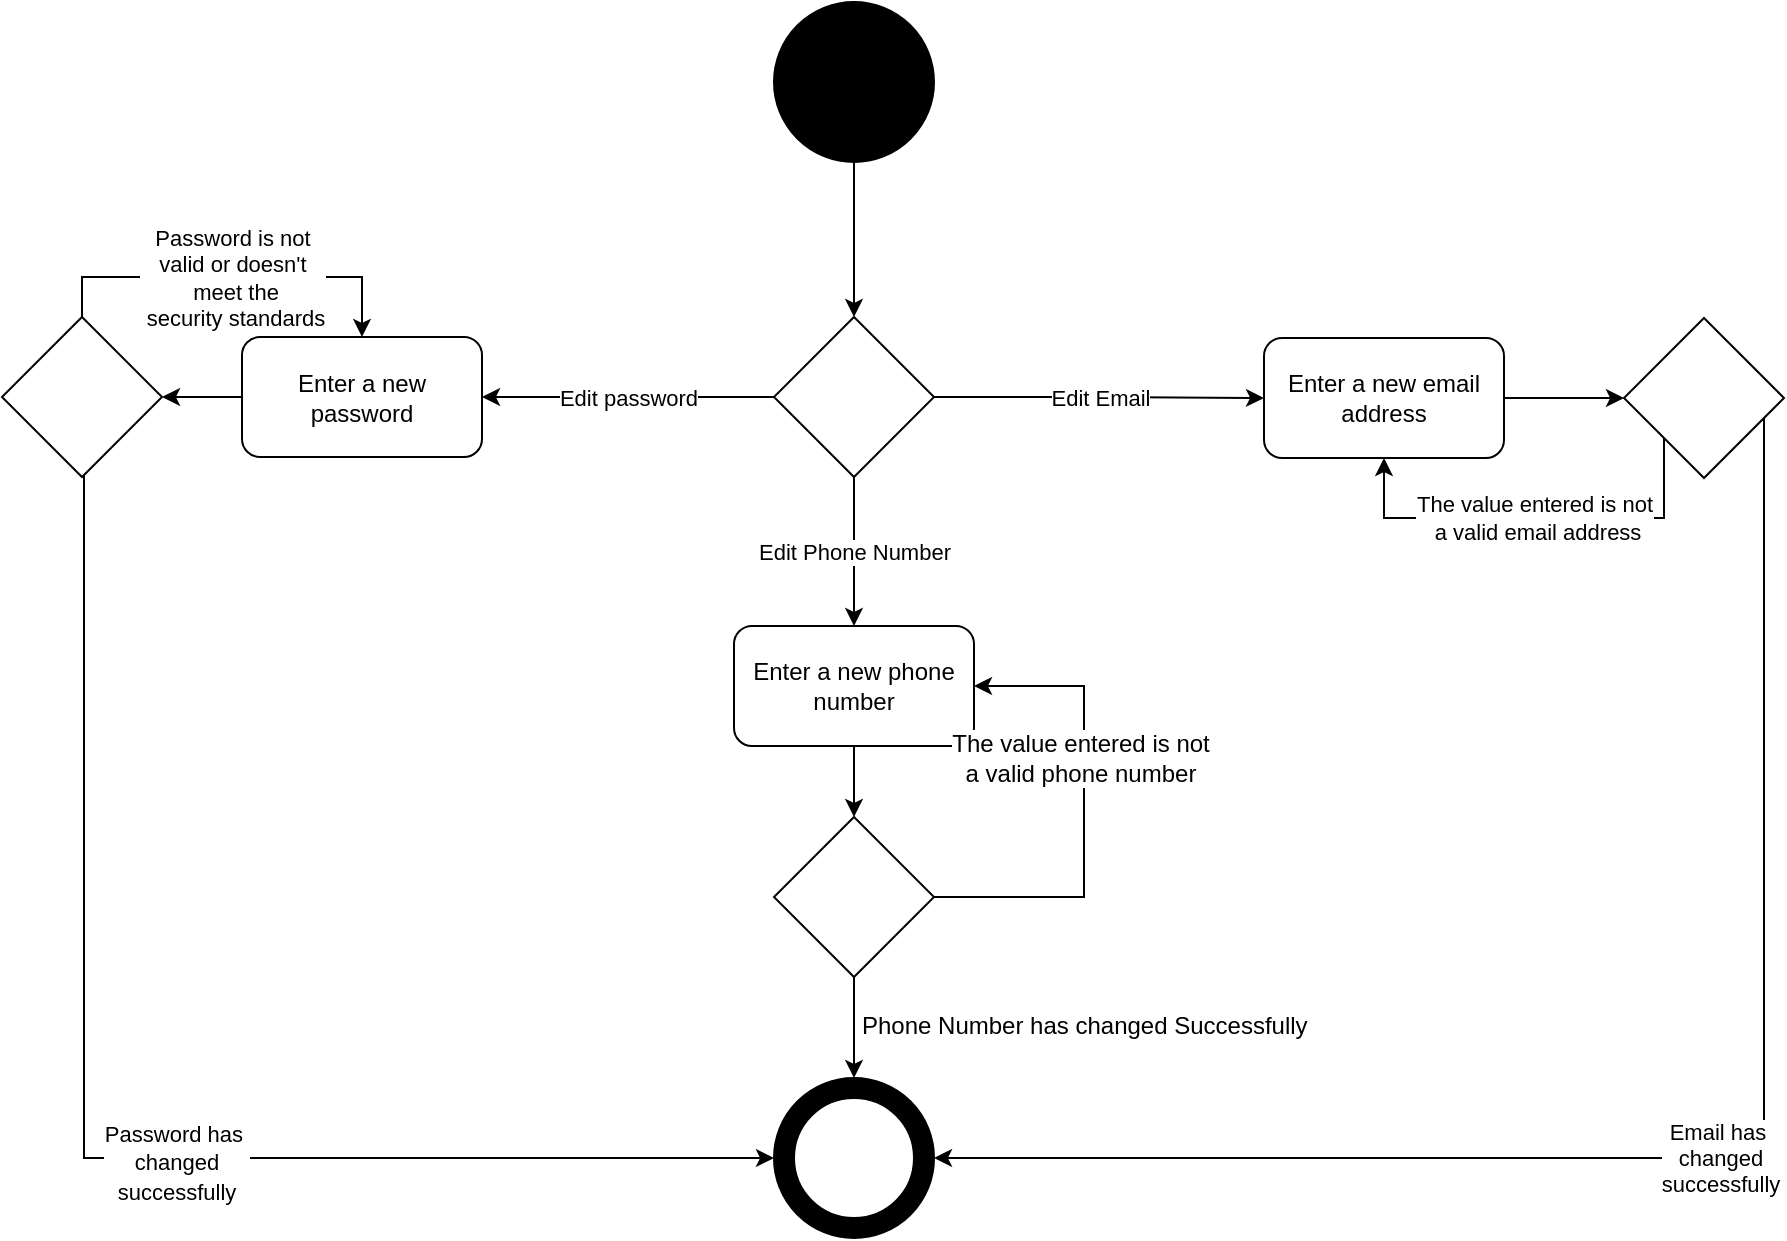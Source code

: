 <mxfile version="12.2.3" type="device" pages="1"><diagram id="zbBQEZKgMffQ6psSXnP4" name="Page-1"><mxGraphModel dx="768" dy="406" grid="1" gridSize="10" guides="1" tooltips="1" connect="1" arrows="1" fold="1" page="1" pageScale="1" pageWidth="850" pageHeight="1100" math="0" shadow="0"><root><mxCell id="0"/><mxCell id="1" parent="0"/><mxCell id="33fNjiywpUB6VgHcM1CU-1" value="" style="edgeStyle=orthogonalEdgeStyle;rounded=0;orthogonalLoop=1;jettySize=auto;html=1;" edge="1" parent="1" source="33fNjiywpUB6VgHcM1CU-2" target="33fNjiywpUB6VgHcM1CU-6"><mxGeometry relative="1" as="geometry"/></mxCell><mxCell id="33fNjiywpUB6VgHcM1CU-2" value="" style="ellipse;whiteSpace=wrap;html=1;aspect=fixed;fillColor=#000000;" vertex="1" parent="1"><mxGeometry x="495" y="32" width="80" height="80" as="geometry"/></mxCell><mxCell id="33fNjiywpUB6VgHcM1CU-3" value="Edit Email" style="edgeStyle=orthogonalEdgeStyle;rounded=0;orthogonalLoop=1;jettySize=auto;html=1;" edge="1" parent="1" source="33fNjiywpUB6VgHcM1CU-6" target="33fNjiywpUB6VgHcM1CU-8"><mxGeometry relative="1" as="geometry"/></mxCell><mxCell id="33fNjiywpUB6VgHcM1CU-4" value="Edit password" style="edgeStyle=orthogonalEdgeStyle;rounded=0;orthogonalLoop=1;jettySize=auto;html=1;" edge="1" parent="1" source="33fNjiywpUB6VgHcM1CU-6" target="33fNjiywpUB6VgHcM1CU-10"><mxGeometry relative="1" as="geometry"/></mxCell><mxCell id="33fNjiywpUB6VgHcM1CU-5" value="Edit Phone Number" style="edgeStyle=orthogonalEdgeStyle;rounded=0;orthogonalLoop=1;jettySize=auto;html=1;exitX=0.5;exitY=1;exitDx=0;exitDy=0;entryX=0.5;entryY=0;entryDx=0;entryDy=0;" edge="1" parent="1" source="33fNjiywpUB6VgHcM1CU-6" target="33fNjiywpUB6VgHcM1CU-12"><mxGeometry relative="1" as="geometry"/></mxCell><mxCell id="33fNjiywpUB6VgHcM1CU-6" value="" style="rhombus;whiteSpace=wrap;html=1;" vertex="1" parent="1"><mxGeometry x="495" y="189.5" width="80" height="80" as="geometry"/></mxCell><mxCell id="33fNjiywpUB6VgHcM1CU-7" value="" style="edgeStyle=orthogonalEdgeStyle;rounded=0;orthogonalLoop=1;jettySize=auto;html=1;" edge="1" parent="1" source="33fNjiywpUB6VgHcM1CU-8" target="33fNjiywpUB6VgHcM1CU-22"><mxGeometry relative="1" as="geometry"/></mxCell><mxCell id="33fNjiywpUB6VgHcM1CU-8" value="Enter a new email address" style="rounded=1;whiteSpace=wrap;html=1;" vertex="1" parent="1"><mxGeometry x="740" y="200" width="120" height="60" as="geometry"/></mxCell><mxCell id="33fNjiywpUB6VgHcM1CU-9" value="" style="edgeStyle=orthogonalEdgeStyle;rounded=0;orthogonalLoop=1;jettySize=auto;html=1;" edge="1" parent="1" source="33fNjiywpUB6VgHcM1CU-10" target="33fNjiywpUB6VgHcM1CU-19"><mxGeometry relative="1" as="geometry"/></mxCell><mxCell id="33fNjiywpUB6VgHcM1CU-10" value="Enter a new password" style="rounded=1;whiteSpace=wrap;html=1;" vertex="1" parent="1"><mxGeometry x="229" y="199.5" width="120" height="60" as="geometry"/></mxCell><mxCell id="33fNjiywpUB6VgHcM1CU-11" value="" style="edgeStyle=orthogonalEdgeStyle;rounded=0;orthogonalLoop=1;jettySize=auto;html=1;" edge="1" parent="1" source="33fNjiywpUB6VgHcM1CU-12" target="33fNjiywpUB6VgHcM1CU-15"><mxGeometry relative="1" as="geometry"/></mxCell><mxCell id="33fNjiywpUB6VgHcM1CU-12" value="Enter a new phone number" style="rounded=1;whiteSpace=wrap;html=1;" vertex="1" parent="1"><mxGeometry x="475" y="344" width="120" height="60" as="geometry"/></mxCell><mxCell id="33fNjiywpUB6VgHcM1CU-13" style="edgeStyle=orthogonalEdgeStyle;rounded=0;orthogonalLoop=1;jettySize=auto;html=1;entryX=1;entryY=0.5;entryDx=0;entryDy=0;" edge="1" parent="1" source="33fNjiywpUB6VgHcM1CU-15" target="33fNjiywpUB6VgHcM1CU-12"><mxGeometry relative="1" as="geometry"><mxPoint x="660.0" y="490" as="targetPoint"/><Array as="points"><mxPoint x="650" y="480"/><mxPoint x="650" y="374"/></Array></mxGeometry></mxCell><mxCell id="33fNjiywpUB6VgHcM1CU-14" value="The value entered is not &lt;br&gt;a valid phone number" style="text;html=1;resizable=0;points=[];align=center;verticalAlign=middle;labelBackgroundColor=#ffffff;" vertex="1" connectable="0" parent="33fNjiywpUB6VgHcM1CU-13"><mxGeometry x="0.227" y="2" relative="1" as="geometry"><mxPoint as="offset"/></mxGeometry></mxCell><mxCell id="33fNjiywpUB6VgHcM1CU-25" style="edgeStyle=orthogonalEdgeStyle;rounded=0;orthogonalLoop=1;jettySize=auto;html=1;exitX=0.5;exitY=1;exitDx=0;exitDy=0;entryX=0.5;entryY=0;entryDx=0;entryDy=0;" edge="1" parent="1" source="33fNjiywpUB6VgHcM1CU-15" target="33fNjiywpUB6VgHcM1CU-23"><mxGeometry relative="1" as="geometry"/></mxCell><mxCell id="33fNjiywpUB6VgHcM1CU-15" value="" style="rhombus;whiteSpace=wrap;html=1;" vertex="1" parent="1"><mxGeometry x="495" y="439.5" width="80" height="80" as="geometry"/></mxCell><mxCell id="33fNjiywpUB6VgHcM1CU-16" value="Password is not &lt;br&gt;valid or doesn't&lt;br&gt;&amp;nbsp;meet the&lt;br&gt;&amp;nbsp;security standards" style="edgeStyle=orthogonalEdgeStyle;rounded=0;orthogonalLoop=1;jettySize=auto;html=1;exitX=0.5;exitY=0;exitDx=0;exitDy=0;entryX=0.5;entryY=0;entryDx=0;entryDy=0;" edge="1" parent="1" source="33fNjiywpUB6VgHcM1CU-19" target="33fNjiywpUB6VgHcM1CU-10"><mxGeometry relative="1" as="geometry"/></mxCell><mxCell id="33fNjiywpUB6VgHcM1CU-17" value="" style="edgeStyle=orthogonalEdgeStyle;rounded=0;orthogonalLoop=1;jettySize=auto;html=1;entryX=0;entryY=0.5;entryDx=0;entryDy=0;" edge="1" parent="1" source="33fNjiywpUB6VgHcM1CU-19" target="33fNjiywpUB6VgHcM1CU-23"><mxGeometry relative="1" as="geometry"><mxPoint x="149" y="349.5" as="targetPoint"/><Array as="points"><mxPoint x="150" y="610"/></Array></mxGeometry></mxCell><mxCell id="33fNjiywpUB6VgHcM1CU-18" value="&lt;span style=&quot;font-size: 11px&quot;&gt;Password has&amp;nbsp;&lt;/span&gt;&lt;br style=&quot;font-size: 11px&quot;&gt;&lt;span style=&quot;font-size: 11px&quot;&gt;changed&lt;/span&gt;&lt;br style=&quot;font-size: 11px&quot;&gt;&lt;span style=&quot;font-size: 11px&quot;&gt;successfully&lt;/span&gt;" style="text;html=1;resizable=0;points=[];align=center;verticalAlign=middle;labelBackgroundColor=#ffffff;" vertex="1" connectable="0" parent="33fNjiywpUB6VgHcM1CU-17"><mxGeometry x="-0.004" y="46" relative="1" as="geometry"><mxPoint x="45" y="48" as="offset"/></mxGeometry></mxCell><mxCell id="33fNjiywpUB6VgHcM1CU-19" value="" style="rhombus;whiteSpace=wrap;html=1;" vertex="1" parent="1"><mxGeometry x="109" y="189.5" width="80" height="80" as="geometry"/></mxCell><mxCell id="33fNjiywpUB6VgHcM1CU-20" value="The value entered is not&lt;br&gt;&amp;nbsp;a valid email address" style="edgeStyle=orthogonalEdgeStyle;rounded=0;orthogonalLoop=1;jettySize=auto;html=1;entryX=0.5;entryY=1;entryDx=0;entryDy=0;" edge="1" parent="1" source="33fNjiywpUB6VgHcM1CU-22" target="33fNjiywpUB6VgHcM1CU-8"><mxGeometry relative="1" as="geometry"><Array as="points"><mxPoint x="940" y="290"/><mxPoint x="800" y="290"/></Array></mxGeometry></mxCell><mxCell id="33fNjiywpUB6VgHcM1CU-21" value="Email has&amp;nbsp;&lt;br&gt;changed&lt;br&gt;successfully" style="edgeStyle=orthogonalEdgeStyle;rounded=0;orthogonalLoop=1;jettySize=auto;html=1;entryX=1;entryY=0.5;entryDx=0;entryDy=0;" edge="1" parent="1" source="33fNjiywpUB6VgHcM1CU-22" target="33fNjiywpUB6VgHcM1CU-23"><mxGeometry relative="1" as="geometry"><mxPoint x="960" y="350" as="targetPoint"/><Array as="points"><mxPoint x="990" y="610"/></Array></mxGeometry></mxCell><mxCell id="33fNjiywpUB6VgHcM1CU-22" value="" style="rhombus;whiteSpace=wrap;html=1;" vertex="1" parent="1"><mxGeometry x="920" y="190" width="80" height="80" as="geometry"/></mxCell><mxCell id="33fNjiywpUB6VgHcM1CU-23" value="" style="ellipse;whiteSpace=wrap;html=1;aspect=fixed;fillColor=#000000;" vertex="1" parent="1"><mxGeometry x="495" y="570" width="80" height="80" as="geometry"/></mxCell><mxCell id="33fNjiywpUB6VgHcM1CU-24" value="" style="ellipse;whiteSpace=wrap;html=1;aspect=fixed;" vertex="1" parent="1"><mxGeometry x="505" y="580" width="60" height="60" as="geometry"/></mxCell><mxCell id="33fNjiywpUB6VgHcM1CU-26" value="Phone Number has changed Successfully" style="text;html=1;resizable=0;points=[];autosize=1;align=left;verticalAlign=top;spacingTop=-4;" vertex="1" parent="1"><mxGeometry x="537" y="534" width="240" height="20" as="geometry"/></mxCell></root></mxGraphModel></diagram></mxfile>
